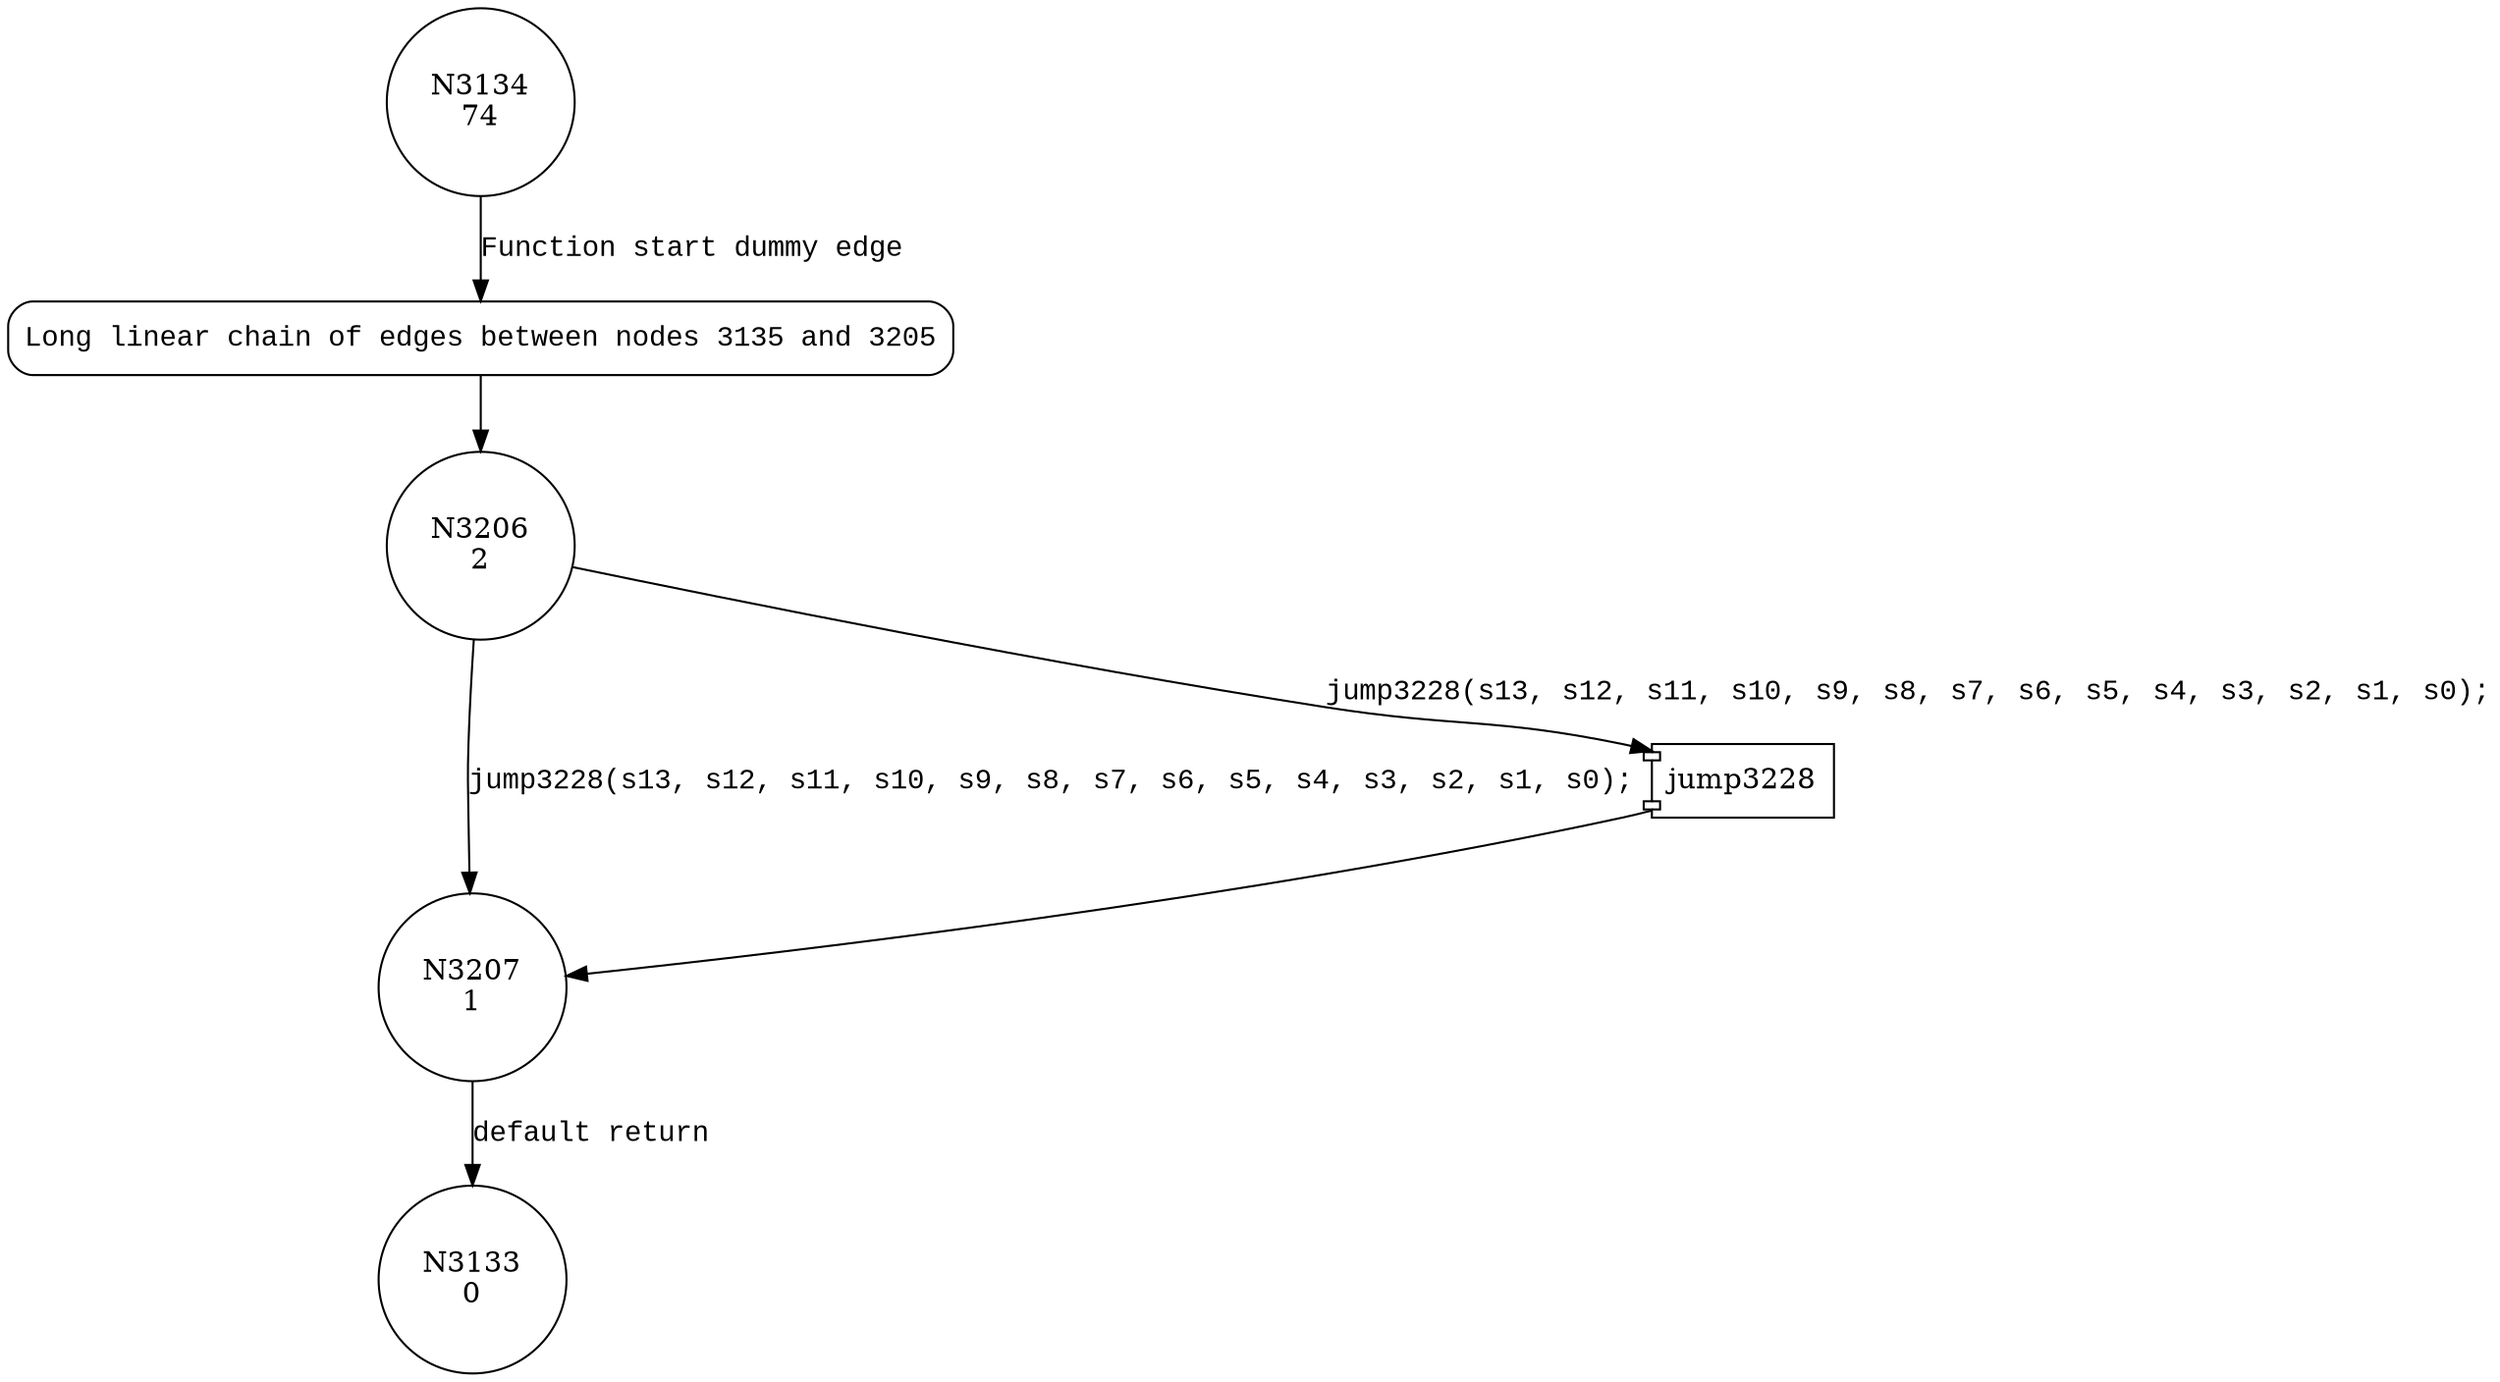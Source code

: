 digraph block3228 {
3134 [shape="circle" label="N3134\n74"]
3135 [shape="circle" label="N3135\n73"]
3206 [shape="circle" label="N3206\n2"]
3207 [shape="circle" label="N3207\n1"]
3133 [shape="circle" label="N3133\n0"]
3135 [style="filled,bold" penwidth="1" fillcolor="white" fontname="Courier New" shape="Mrecord" label="Long linear chain of edges between nodes 3135 and 3205"]
3135 -> 3206[label=""]
3134 -> 3135 [label="Function start dummy edge" fontname="Courier New"]
100202 [shape="component" label="jump3228"]
3206 -> 100202 [label="jump3228(s13, s12, s11, s10, s9, s8, s7, s6, s5, s4, s3, s2, s1, s0);" fontname="Courier New"]
100202 -> 3207 [label="" fontname="Courier New"]
3206 -> 3207 [label="jump3228(s13, s12, s11, s10, s9, s8, s7, s6, s5, s4, s3, s2, s1, s0);" fontname="Courier New"]
3207 -> 3133 [label="default return" fontname="Courier New"]
}